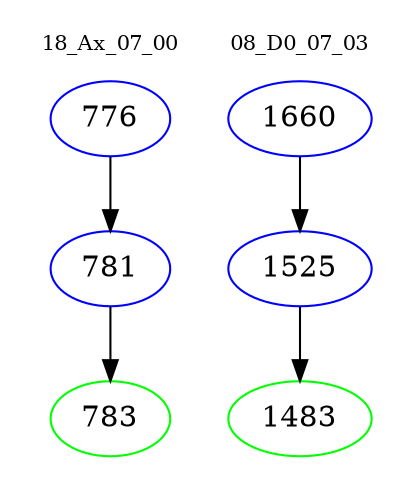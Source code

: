 digraph{
subgraph cluster_0 {
color = white
label = "18_Ax_07_00";
fontsize=10;
T0_776 [label="776", color="blue"]
T0_776 -> T0_781 [color="black"]
T0_781 [label="781", color="blue"]
T0_781 -> T0_783 [color="black"]
T0_783 [label="783", color="green"]
}
subgraph cluster_1 {
color = white
label = "08_D0_07_03";
fontsize=10;
T1_1660 [label="1660", color="blue"]
T1_1660 -> T1_1525 [color="black"]
T1_1525 [label="1525", color="blue"]
T1_1525 -> T1_1483 [color="black"]
T1_1483 [label="1483", color="green"]
}
}
